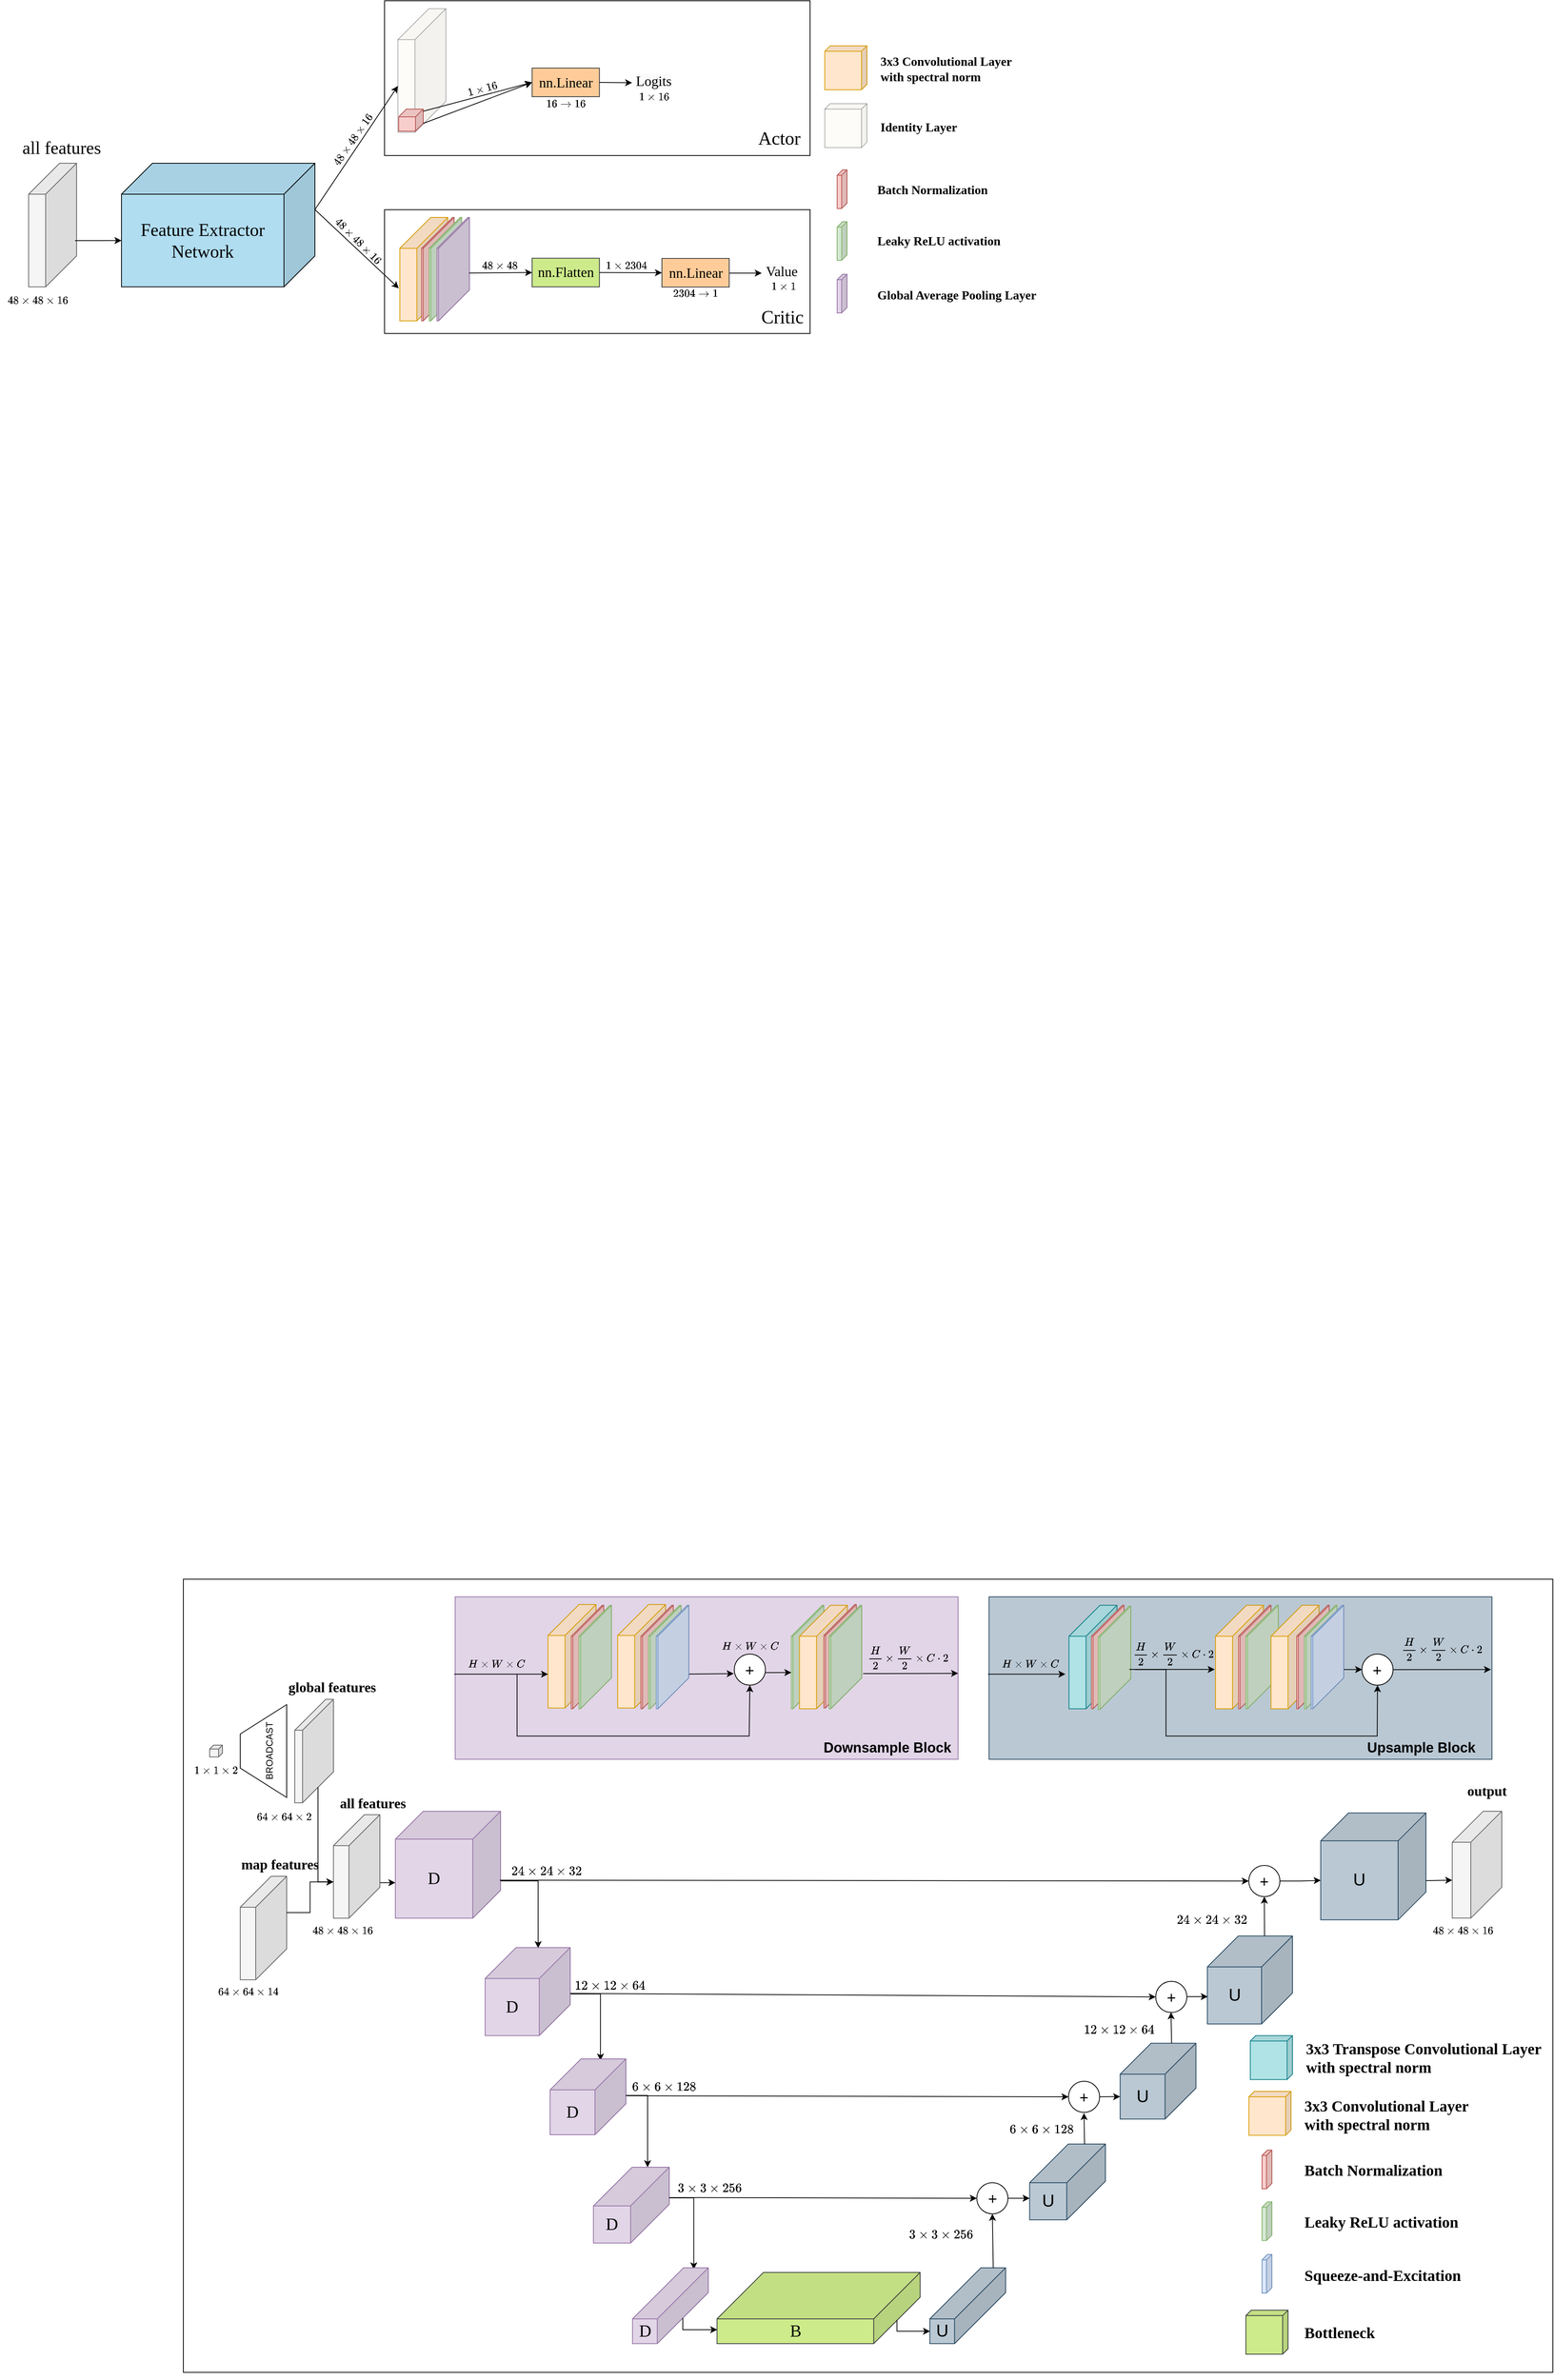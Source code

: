 <mxfile version="24.3.1" type="device">
  <diagram name="Page-1" id="ELjl9gByCZCh_97ISyAW">
    <mxGraphModel dx="2924" dy="4398" grid="1" gridSize="10" guides="1" tooltips="1" connect="1" arrows="1" fold="1" page="1" pageScale="1" pageWidth="850" pageHeight="1100" math="1" shadow="0">
      <root>
        <mxCell id="0" />
        <mxCell id="1" parent="0" />
        <mxCell id="jB6_mRZn_5eLLBD233gM-273" value="" style="rounded=0;whiteSpace=wrap;html=1;movable=1;resizable=1;rotatable=1;deletable=1;editable=1;locked=0;connectable=1;" vertex="1" parent="1">
          <mxGeometry x="-160" y="-2410" width="550" height="200" as="geometry" />
        </mxCell>
        <mxCell id="jB6_mRZn_5eLLBD233gM-274" value="" style="shape=cube;whiteSpace=wrap;html=1;boundedLbl=1;backgroundOutline=1;darkOpacity=0.05;darkOpacity2=0.1;size=40;direction=east;flipH=1;fillColor=#f9f7ed;strokeColor=#36393d;opacity=40;" vertex="1" parent="1">
          <mxGeometry x="-142.7" y="-2399.75" width="62" height="159.75" as="geometry" />
        </mxCell>
        <mxCell id="jB6_mRZn_5eLLBD233gM-275" value="" style="rounded=0;whiteSpace=wrap;html=1;movable=1;resizable=1;rotatable=1;deletable=1;editable=1;locked=0;connectable=1;" vertex="1" parent="1">
          <mxGeometry x="-160" y="-2140" width="550" height="160" as="geometry" />
        </mxCell>
        <mxCell id="jB6_mRZn_5eLLBD233gM-276" style="edgeStyle=orthogonalEdgeStyle;rounded=0;orthogonalLoop=1;jettySize=auto;html=1;exitX=0.5;exitY=1;exitDx=0;exitDy=0;fontFamily=Helvetica;fontSize=12;fontColor=default;resizable=1;" edge="1" parent="1" source="jB6_mRZn_5eLLBD233gM-275" target="jB6_mRZn_5eLLBD233gM-275">
          <mxGeometry relative="1" as="geometry" />
        </mxCell>
        <mxCell id="jB6_mRZn_5eLLBD233gM-277" value="&lt;font style=&quot;font-size: 23px;&quot; face=&quot;Times New Roman&quot;&gt;Feature Extractor Network&lt;/font&gt;" style="shape=cube;whiteSpace=wrap;html=1;boundedLbl=1;backgroundOutline=1;darkOpacity=0.05;darkOpacity2=0.1;size=40;direction=east;flipH=1;fillColor=#b1ddf0;strokeColor=#000000;" vertex="1" parent="1">
          <mxGeometry x="-500" y="-2200" width="250" height="159.75" as="geometry" />
        </mxCell>
        <mxCell id="jB6_mRZn_5eLLBD233gM-278" value="" style="shape=cube;whiteSpace=wrap;html=1;boundedLbl=1;backgroundOutline=1;darkOpacity=0.05;darkOpacity2=0.1;size=40;direction=east;flipH=1;fillColor=#f5f5f5;strokeColor=#666666;fontColor=#333333;" vertex="1" parent="1">
          <mxGeometry x="-620" y="-2200" width="62" height="159.75" as="geometry" />
        </mxCell>
        <mxCell id="jB6_mRZn_5eLLBD233gM-279" value="$$48 \times 48 \times 16$$" style="text;html=1;strokeColor=none;fillColor=none;align=center;verticalAlign=middle;whiteSpace=wrap;rounded=0;fontStyle=1" vertex="1" parent="1">
          <mxGeometry x="-657.0" y="-2030" width="99" height="14" as="geometry" />
        </mxCell>
        <mxCell id="jB6_mRZn_5eLLBD233gM-280" value="&lt;div style=&quot;text-align: center;&quot;&gt;&lt;span style=&quot;background-color: initial; font-size: 23px;&quot;&gt;&lt;font face=&quot;Times New Roman&quot;&gt;all features&lt;/font&gt;&lt;/span&gt;&lt;/div&gt;" style="text;whiteSpace=wrap;html=1;" vertex="1" parent="1">
          <mxGeometry x="-630" y="-2240" width="110" height="30" as="geometry" />
        </mxCell>
        <mxCell id="jB6_mRZn_5eLLBD233gM-281" value="" style="endArrow=classic;html=1;rounded=0;entryX=0;entryY=0;entryDx=250;entryDy=99.875;entryPerimeter=0;exitX=0.032;exitY=0.626;exitDx=0;exitDy=0;exitPerimeter=0;" edge="1" parent="1" source="jB6_mRZn_5eLLBD233gM-278" target="jB6_mRZn_5eLLBD233gM-277">
          <mxGeometry width="50" height="50" relative="1" as="geometry">
            <mxPoint x="-550" y="-2110" as="sourcePoint" />
            <mxPoint x="-480" y="-2040" as="targetPoint" />
          </mxGeometry>
        </mxCell>
        <mxCell id="jB6_mRZn_5eLLBD233gM-282" value="" style="endArrow=classic;html=1;rounded=0;entryX=0;entryY=0;entryDx=62;entryDy=99.875;entryPerimeter=0;exitX=0;exitY=0;exitDx=0;exitDy=59.875;exitPerimeter=0;" edge="1" parent="1" source="jB6_mRZn_5eLLBD233gM-277" target="jB6_mRZn_5eLLBD233gM-274">
          <mxGeometry width="50" height="50" relative="1" as="geometry">
            <mxPoint x="-550" y="-2090" as="sourcePoint" />
            <mxPoint x="-490" y="-2090" as="targetPoint" />
            <Array as="points" />
          </mxGeometry>
        </mxCell>
        <mxCell id="jB6_mRZn_5eLLBD233gM-283" value="" style="shape=cube;whiteSpace=wrap;html=1;boundedLbl=1;backgroundOutline=1;darkOpacity=0.05;darkOpacity2=0.1;size=10;rotation=0;flipV=0;flipH=1;fillColor=#f8cecc;strokeColor=#b85450;" vertex="1" parent="1">
          <mxGeometry x="-141.75" y="-2270" width="31.75" height="28.5" as="geometry" />
        </mxCell>
        <mxCell id="jB6_mRZn_5eLLBD233gM-284" value="&lt;font style=&quot;font-size: 18px;&quot; face=&quot;Times New Roman&quot;&gt;nn.Linear&lt;/font&gt;" style="rounded=0;whiteSpace=wrap;html=1;fillColor=#ffcc99;strokeColor=#36393d;" vertex="1" parent="1">
          <mxGeometry x="30.75" y="-2323" width="87" height="37" as="geometry" />
        </mxCell>
        <mxCell id="jB6_mRZn_5eLLBD233gM-285" value="" style="endArrow=classic;html=1;rounded=0;exitX=0;exitY=0;exitDx=0;exitDy=18.5;exitPerimeter=0;entryX=0;entryY=0.5;entryDx=0;entryDy=0;" edge="1" parent="1" source="jB6_mRZn_5eLLBD233gM-283" target="jB6_mRZn_5eLLBD233gM-284">
          <mxGeometry width="50" height="50" relative="1" as="geometry">
            <mxPoint x="-100" y="-2220" as="sourcePoint" />
            <mxPoint x="-50" y="-2270" as="targetPoint" />
          </mxGeometry>
        </mxCell>
        <mxCell id="jB6_mRZn_5eLLBD233gM-286" value="" style="endArrow=classic;html=1;rounded=0;exitX=-0.001;exitY=0.096;exitDx=0;exitDy=0;exitPerimeter=0;entryX=0;entryY=0.5;entryDx=0;entryDy=0;" edge="1" parent="1" source="jB6_mRZn_5eLLBD233gM-283" target="jB6_mRZn_5eLLBD233gM-284">
          <mxGeometry width="50" height="50" relative="1" as="geometry">
            <mxPoint x="-100" y="-2241" as="sourcePoint" />
            <mxPoint x="10" y="-2288" as="targetPoint" />
          </mxGeometry>
        </mxCell>
        <mxCell id="jB6_mRZn_5eLLBD233gM-287" value="$$48 \times 48 \times 16$$" style="text;html=1;strokeColor=none;fillColor=none;align=center;verticalAlign=middle;whiteSpace=wrap;rounded=0;fontStyle=1;rotation=-55;" vertex="1" parent="1">
          <mxGeometry x="-250.0" y="-2238" width="99" height="14" as="geometry" />
        </mxCell>
        <mxCell id="jB6_mRZn_5eLLBD233gM-288" value="$$1 \times 16$$" style="text;html=1;strokeColor=none;fillColor=none;align=center;verticalAlign=middle;whiteSpace=wrap;rounded=0;fontStyle=1;rotation=-15;" vertex="1" parent="1">
          <mxGeometry x="-83.5" y="-2303.5" width="99" height="14" as="geometry" />
        </mxCell>
        <mxCell id="jB6_mRZn_5eLLBD233gM-289" value="" style="endArrow=classic;html=1;rounded=0;exitX=1;exitY=0.5;exitDx=0;exitDy=0;" edge="1" parent="1" source="jB6_mRZn_5eLLBD233gM-284">
          <mxGeometry width="50" height="50" relative="1" as="geometry">
            <mxPoint x="121" y="-2303.5" as="sourcePoint" />
            <mxPoint x="160" y="-2304" as="targetPoint" />
          </mxGeometry>
        </mxCell>
        <mxCell id="jB6_mRZn_5eLLBD233gM-290" value="&lt;span style=&quot;color: rgb(0, 0, 0); font-family: &amp;quot;Times New Roman&amp;quot;; font-size: 18px; font-style: normal; font-variant-ligatures: normal; font-variant-caps: normal; font-weight: 400; letter-spacing: normal; orphans: 2; text-align: center; text-indent: 0px; text-transform: none; widows: 2; word-spacing: 0px; -webkit-text-stroke-width: 0px; white-space: normal; background-color: rgb(251, 251, 251); text-decoration-thickness: initial; text-decoration-style: initial; text-decoration-color: initial; display: inline !important; float: none;&quot;&gt;Logits&lt;/span&gt;" style="text;whiteSpace=wrap;html=1;" vertex="1" parent="1">
          <mxGeometry x="163" y="-2323" width="50" height="30" as="geometry" />
        </mxCell>
        <mxCell id="jB6_mRZn_5eLLBD233gM-291" value="" style="endArrow=classic;html=1;rounded=0;exitX=0;exitY=0;exitDx=0;exitDy=59.875;exitPerimeter=0;entryX=1.022;entryY=0.685;entryDx=0;entryDy=0;entryPerimeter=0;" edge="1" parent="1" source="jB6_mRZn_5eLLBD233gM-277" target="jB6_mRZn_5eLLBD233gM-292">
          <mxGeometry width="50" height="50" relative="1" as="geometry">
            <mxPoint x="-227.25" y="-2070" as="sourcePoint" />
            <mxPoint x="-150" y="-2040" as="targetPoint" />
            <Array as="points" />
          </mxGeometry>
        </mxCell>
        <mxCell id="jB6_mRZn_5eLLBD233gM-292" value="" style="shape=cube;whiteSpace=wrap;html=1;boundedLbl=1;backgroundOutline=1;darkOpacity=0.05;darkOpacity2=0.1;size=40;direction=east;flipH=1;fillColor=#ffe6cc;strokeColor=#d79b00;" vertex="1" parent="1">
          <mxGeometry x="-140.25" y="-2130" width="62" height="133.75" as="geometry" />
        </mxCell>
        <mxCell id="jB6_mRZn_5eLLBD233gM-293" value="" style="shape=cube;whiteSpace=wrap;html=1;boundedLbl=1;backgroundOutline=1;darkOpacity=0.05;darkOpacity2=0.1;size=40;direction=east;flipH=1;fillColor=#f8cecc;strokeColor=#b85450;" vertex="1" parent="1">
          <mxGeometry x="-112.08" y="-2130" width="42" height="133.75" as="geometry" />
        </mxCell>
        <mxCell id="jB6_mRZn_5eLLBD233gM-294" value="" style="shape=cube;whiteSpace=wrap;html=1;boundedLbl=1;backgroundOutline=1;darkOpacity=0.05;darkOpacity2=0.1;size=40;direction=east;flipH=1;fillColor=#d5e8d4;strokeColor=#82b366;" vertex="1" parent="1">
          <mxGeometry x="-102.25" y="-2130" width="42" height="133.75" as="geometry" />
        </mxCell>
        <mxCell id="jB6_mRZn_5eLLBD233gM-295" value="" style="shape=cube;whiteSpace=wrap;html=1;boundedLbl=1;backgroundOutline=1;darkOpacity=0.05;darkOpacity2=0.1;size=40;direction=east;flipH=1;fillColor=#e1d5e7;strokeColor=#9673a6;" vertex="1" parent="1">
          <mxGeometry x="-92.25" y="-2130" width="42" height="133.75" as="geometry" />
        </mxCell>
        <mxCell id="jB6_mRZn_5eLLBD233gM-296" value="&lt;font style=&quot;font-size: 18px;&quot; face=&quot;Times New Roman&quot;&gt;nn.Flatten&lt;/font&gt;" style="rounded=0;whiteSpace=wrap;html=1;fillColor=#cdeb8b;strokeColor=#36393d;" vertex="1" parent="1">
          <mxGeometry x="30.75" y="-2077.25" width="87" height="37" as="geometry" />
        </mxCell>
        <mxCell id="jB6_mRZn_5eLLBD233gM-297" value="&lt;font style=&quot;font-size: 18px;&quot; face=&quot;Times New Roman&quot;&gt;nn.Linear&lt;/font&gt;" style="rounded=0;whiteSpace=wrap;html=1;fillColor=#ffcc99;strokeColor=#36393d;" vertex="1" parent="1">
          <mxGeometry x="198.5" y="-2077" width="87" height="37" as="geometry" />
        </mxCell>
        <mxCell id="jB6_mRZn_5eLLBD233gM-298" value="" style="endArrow=classic;html=1;rounded=0;entryX=0;entryY=0.5;entryDx=0;entryDy=0;exitX=0.013;exitY=0.537;exitDx=0;exitDy=0;exitPerimeter=0;" edge="1" parent="1" source="jB6_mRZn_5eLLBD233gM-295" target="jB6_mRZn_5eLLBD233gM-296">
          <mxGeometry width="50" height="50" relative="1" as="geometry">
            <mxPoint x="-50" y="-2060" as="sourcePoint" />
            <mxPoint y="-2044" as="targetPoint" />
            <Array as="points" />
          </mxGeometry>
        </mxCell>
        <mxCell id="jB6_mRZn_5eLLBD233gM-299" value="$$48 \times 48 \times 16$$" style="text;html=1;strokeColor=none;fillColor=none;align=center;verticalAlign=middle;whiteSpace=wrap;rounded=0;fontStyle=1;rotation=45;" vertex="1" parent="1">
          <mxGeometry x="-242.75" y="-2106" width="99" height="14" as="geometry" />
        </mxCell>
        <mxCell id="jB6_mRZn_5eLLBD233gM-300" value="$$48 \times 48$$" style="text;html=1;strokeColor=none;fillColor=none;align=center;verticalAlign=middle;whiteSpace=wrap;rounded=0;fontStyle=1;rotation=0;" vertex="1" parent="1">
          <mxGeometry x="-60.25" y="-2075.25" width="99" height="14" as="geometry" />
        </mxCell>
        <mxCell id="jB6_mRZn_5eLLBD233gM-301" value="" style="endArrow=classic;html=1;rounded=0;entryX=0;entryY=0.5;entryDx=0;entryDy=0;exitX=1;exitY=0.5;exitDx=0;exitDy=0;" edge="1" parent="1" source="jB6_mRZn_5eLLBD233gM-296" target="jB6_mRZn_5eLLBD233gM-297">
          <mxGeometry width="50" height="50" relative="1" as="geometry">
            <mxPoint x="30" y="-2100" as="sourcePoint" />
            <mxPoint x="80" y="-2150" as="targetPoint" />
          </mxGeometry>
        </mxCell>
        <mxCell id="jB6_mRZn_5eLLBD233gM-302" value="$$1 \times 2304$$" style="text;html=1;strokeColor=none;fillColor=none;align=center;verticalAlign=middle;whiteSpace=wrap;rounded=0;fontStyle=1;rotation=0;" vertex="1" parent="1">
          <mxGeometry x="102.5" y="-2075.25" width="99" height="14" as="geometry" />
        </mxCell>
        <mxCell id="jB6_mRZn_5eLLBD233gM-303" value="" style="endArrow=classic;html=1;rounded=0;exitX=1;exitY=0.5;exitDx=0;exitDy=0;" edge="1" parent="1">
          <mxGeometry width="50" height="50" relative="1" as="geometry">
            <mxPoint x="285.5" y="-2058" as="sourcePoint" />
            <mxPoint x="327.5" y="-2058" as="targetPoint" />
          </mxGeometry>
        </mxCell>
        <mxCell id="jB6_mRZn_5eLLBD233gM-304" value="&lt;span style=&quot;color: rgb(0, 0, 0); font-family: &amp;quot;Times New Roman&amp;quot;; font-size: 18px; font-style: normal; font-variant-ligatures: normal; font-variant-caps: normal; font-weight: 400; letter-spacing: normal; orphans: 2; text-align: center; text-indent: 0px; text-transform: none; widows: 2; word-spacing: 0px; -webkit-text-stroke-width: 0px; white-space: normal; background-color: rgb(251, 251, 251); text-decoration-thickness: initial; text-decoration-style: initial; text-decoration-color: initial; display: inline !important; float: none;&quot;&gt;Value&lt;/span&gt;" style="text;whiteSpace=wrap;html=1;" vertex="1" parent="1">
          <mxGeometry x="330.5" y="-2077" width="50" height="30" as="geometry" />
        </mxCell>
        <mxCell id="jB6_mRZn_5eLLBD233gM-305" value="&lt;span style=&quot;color: rgb(0, 0, 0); font-family: &amp;quot;Times New Roman&amp;quot;; font-style: normal; font-variant-ligatures: normal; font-variant-caps: normal; font-weight: 400; letter-spacing: normal; orphans: 2; text-align: center; text-indent: 0px; text-transform: none; widows: 2; word-spacing: 0px; -webkit-text-stroke-width: 0px; white-space: normal; background-color: rgb(251, 251, 251); text-decoration-thickness: initial; text-decoration-style: initial; text-decoration-color: initial; float: none; display: inline !important;&quot;&gt;&lt;font style=&quot;font-size: 24px;&quot;&gt;Critic&lt;/font&gt;&lt;/span&gt;" style="text;whiteSpace=wrap;html=1;" vertex="1" parent="1">
          <mxGeometry x="325" y="-2022" width="80" height="50" as="geometry" />
        </mxCell>
        <mxCell id="jB6_mRZn_5eLLBD233gM-306" value="&lt;span style=&quot;color: rgb(0, 0, 0); font-family: &amp;quot;Times New Roman&amp;quot;; font-style: normal; font-variant-ligatures: normal; font-variant-caps: normal; font-weight: 400; letter-spacing: normal; orphans: 2; text-align: center; text-indent: 0px; text-transform: none; widows: 2; word-spacing: 0px; -webkit-text-stroke-width: 0px; white-space: normal; background-color: rgb(251, 251, 251); text-decoration-thickness: initial; text-decoration-style: initial; text-decoration-color: initial; float: none; display: inline !important;&quot;&gt;&lt;font style=&quot;font-size: 24px;&quot;&gt;Actor&lt;/font&gt;&lt;/span&gt;" style="text;whiteSpace=wrap;html=1;" vertex="1" parent="1">
          <mxGeometry x="320.5" y="-2253" width="80" height="50" as="geometry" />
        </mxCell>
        <mxCell id="jB6_mRZn_5eLLBD233gM-307" value="$$1 \times 16$$" style="text;html=1;strokeColor=none;fillColor=none;align=center;verticalAlign=middle;whiteSpace=wrap;rounded=0;fontStyle=1;rotation=0;" vertex="1" parent="1">
          <mxGeometry x="138.5" y="-2293" width="99" height="14" as="geometry" />
        </mxCell>
        <mxCell id="jB6_mRZn_5eLLBD233gM-308" value="$$1 \times 1$$" style="text;html=1;strokeColor=none;fillColor=none;align=center;verticalAlign=middle;whiteSpace=wrap;rounded=0;fontStyle=1;rotation=0;" vertex="1" parent="1">
          <mxGeometry x="306.0" y="-2048" width="99" height="14" as="geometry" />
        </mxCell>
        <mxCell id="jB6_mRZn_5eLLBD233gM-309" value="" style="shape=cube;whiteSpace=wrap;html=1;boundedLbl=1;backgroundOutline=1;darkOpacity=0.05;darkOpacity2=0.1;size=7;direction=east;flipH=1;fillColor=#ffe6cc;strokeColor=#d79b00;" vertex="1" parent="1">
          <mxGeometry x="409" y="-2351.81" width="54.5" height="56.81" as="geometry" />
        </mxCell>
        <mxCell id="jB6_mRZn_5eLLBD233gM-310" value="" style="shape=cube;whiteSpace=wrap;html=1;boundedLbl=1;backgroundOutline=1;darkOpacity=0.05;darkOpacity2=0.1;size=7;direction=east;flipH=1;fillColor=#f8cecc;strokeColor=#b85450;" vertex="1" parent="1">
          <mxGeometry x="425.0" y="-2191.47" width="12.75" height="50" as="geometry" />
        </mxCell>
        <mxCell id="jB6_mRZn_5eLLBD233gM-311" value="&lt;font style=&quot;font-size: 16px;&quot; face=&quot;Times New Roman&quot;&gt;3x3 Convolutional Layer&lt;br&gt;&lt;/font&gt;&lt;div style=&quot;font-size: 16px;&quot;&gt;&lt;span style=&quot;background-color: initial;&quot;&gt;&lt;font style=&quot;font-size: 16px;&quot; face=&quot;Ne84J0Gd9cENzF5O0XFA&quot;&gt;with spectral norm&lt;/font&gt;&lt;/span&gt;&lt;/div&gt;" style="text;html=1;strokeColor=none;fillColor=none;align=left;verticalAlign=middle;whiteSpace=wrap;rounded=0;fontStyle=1" vertex="1" parent="1">
          <mxGeometry x="479.0" y="-2333.76" width="231" height="23.88" as="geometry" />
        </mxCell>
        <mxCell id="jB6_mRZn_5eLLBD233gM-312" value="&lt;font face=&quot;Times New Roman&quot; style=&quot;font-size: 16px;&quot;&gt;Batch Normalization&lt;/font&gt;" style="text;html=1;strokeColor=none;fillColor=none;align=left;verticalAlign=middle;whiteSpace=wrap;rounded=0;fontStyle=1" vertex="1" parent="1">
          <mxGeometry x="475.0" y="-2178.41" width="181" height="23.88" as="geometry" />
        </mxCell>
        <mxCell id="jB6_mRZn_5eLLBD233gM-313" value="&lt;font style=&quot;font-size: 16px;&quot; face=&quot;Times New Roman&quot;&gt;Leaky ReLU activation&lt;/font&gt;" style="text;html=1;strokeColor=none;fillColor=none;align=left;verticalAlign=middle;whiteSpace=wrap;rounded=0;fontStyle=1" vertex="1" parent="1">
          <mxGeometry x="475.0" y="-2111.47" width="201" height="23.88" as="geometry" />
        </mxCell>
        <mxCell id="jB6_mRZn_5eLLBD233gM-314" value="&lt;font style=&quot;font-size: 16px;&quot; face=&quot;Times New Roman&quot;&gt;Global Average Pooling Layer&lt;/font&gt;" style="text;html=1;strokeColor=none;fillColor=none;align=left;verticalAlign=middle;whiteSpace=wrap;rounded=0;fontStyle=1" vertex="1" parent="1">
          <mxGeometry x="475.0" y="-2042.41" width="231" height="23.88" as="geometry" />
        </mxCell>
        <mxCell id="jB6_mRZn_5eLLBD233gM-315" value="" style="shape=cube;whiteSpace=wrap;html=1;boundedLbl=1;backgroundOutline=1;darkOpacity=0.05;darkOpacity2=0.1;size=7;direction=east;flipH=1;fillColor=#d5e8d4;strokeColor=#82b366;" vertex="1" parent="1">
          <mxGeometry x="425.0" y="-2124.53" width="12.75" height="50" as="geometry" />
        </mxCell>
        <mxCell id="jB6_mRZn_5eLLBD233gM-316" value="" style="shape=cube;whiteSpace=wrap;html=1;boundedLbl=1;backgroundOutline=1;darkOpacity=0.05;darkOpacity2=0.1;size=7;direction=east;flipH=1;fillColor=#e1d5e7;strokeColor=#9673a6;" vertex="1" parent="1">
          <mxGeometry x="425.0" y="-2056.53" width="12.75" height="50" as="geometry" />
        </mxCell>
        <mxCell id="jB6_mRZn_5eLLBD233gM-317" value="" style="shape=cube;whiteSpace=wrap;html=1;boundedLbl=1;backgroundOutline=1;darkOpacity=0.05;darkOpacity2=0.1;size=7;direction=east;flipH=1;fillColor=#f9f7ed;strokeColor=#36393d;opacity=40;" vertex="1" parent="1">
          <mxGeometry x="409" y="-2277.0" width="54.5" height="56.81" as="geometry" />
        </mxCell>
        <mxCell id="jB6_mRZn_5eLLBD233gM-318" value="&lt;font face=&quot;Times New Roman&quot;&gt;&lt;span style=&quot;font-size: 16px;&quot;&gt;Identity Layer&lt;/span&gt;&lt;/font&gt;" style="text;html=1;strokeColor=none;fillColor=none;align=left;verticalAlign=middle;whiteSpace=wrap;rounded=0;fontStyle=1" vertex="1" parent="1">
          <mxGeometry x="479.0" y="-2258.95" width="231" height="23.88" as="geometry" />
        </mxCell>
        <mxCell id="jB6_mRZn_5eLLBD233gM-319" value="$$16 \rightarrow 16$$" style="text;html=1;strokeColor=none;fillColor=none;align=center;verticalAlign=middle;whiteSpace=wrap;rounded=0;fontStyle=1;rotation=0;" vertex="1" parent="1">
          <mxGeometry x="24.75" y="-2284" width="99" height="14" as="geometry" />
        </mxCell>
        <mxCell id="jB6_mRZn_5eLLBD233gM-320" value="$$2304 \rightarrow 1$$" style="text;html=1;strokeColor=none;fillColor=none;align=center;verticalAlign=middle;whiteSpace=wrap;rounded=0;fontStyle=1;rotation=0;" vertex="1" parent="1">
          <mxGeometry x="192.5" y="-2038.53" width="99" height="14" as="geometry" />
        </mxCell>
        <mxCell id="jB6_mRZn_5eLLBD233gM-321" value="" style="rounded=0;whiteSpace=wrap;html=1;fillColor=#bac8d3;movable=1;resizable=1;rotatable=1;deletable=1;editable=1;locked=0;connectable=1;strokeColor=#23445d;" vertex="1" parent="1">
          <mxGeometry x="621.3" y="-347.24" width="650" height="210" as="geometry" />
        </mxCell>
        <mxCell id="jB6_mRZn_5eLLBD233gM-322" value="" style="rounded=0;whiteSpace=wrap;html=1;fillColor=#e1d5e7;movable=1;resizable=1;rotatable=1;deletable=1;editable=1;locked=0;connectable=1;strokeColor=#9673a6;" vertex="1" parent="1">
          <mxGeometry x="-68.7" y="-347.24" width="650" height="210" as="geometry" />
        </mxCell>
        <mxCell id="jB6_mRZn_5eLLBD233gM-323" value="" style="rounded=0;whiteSpace=wrap;html=1;fillColor=none;movable=0;resizable=0;rotatable=0;deletable=0;editable=0;locked=1;connectable=0;" vertex="1" parent="1">
          <mxGeometry x="-420" y="-370" width="1770" height="1025.13" as="geometry" />
        </mxCell>
        <mxCell id="jB6_mRZn_5eLLBD233gM-324" value="&lt;font style=&quot;font-size: 22px;&quot; face=&quot;Times New Roman&quot;&gt;D&lt;/font&gt;" style="shape=cube;whiteSpace=wrap;html=1;boundedLbl=1;backgroundOutline=1;darkOpacity=0.05;darkOpacity2=0.1;size=36;direction=east;flipH=1;fillColor=#e1d5e7;strokeColor=#9673a6;" vertex="1" parent="1">
          <mxGeometry x="-146" y="-70" width="136" height="138.12" as="geometry" />
        </mxCell>
        <mxCell id="jB6_mRZn_5eLLBD233gM-325" value="" style="shape=cube;whiteSpace=wrap;html=1;boundedLbl=1;backgroundOutline=1;darkOpacity=0.05;darkOpacity2=0.1;size=7;direction=east;flipH=1;fillColor=#ffe6cc;strokeColor=#d79b00;" vertex="1" parent="1">
          <mxGeometry x="957.12" y="292" width="54.5" height="56.81" as="geometry" />
        </mxCell>
        <mxCell id="jB6_mRZn_5eLLBD233gM-326" value="" style="shape=cube;whiteSpace=wrap;html=1;boundedLbl=1;backgroundOutline=1;darkOpacity=0.05;darkOpacity2=0.1;size=7;direction=east;flipH=1;fillColor=#f8cecc;strokeColor=#b85450;" vertex="1" parent="1">
          <mxGeometry x="974.12" y="367.87" width="12.75" height="50" as="geometry" />
        </mxCell>
        <mxCell id="jB6_mRZn_5eLLBD233gM-327" value="&lt;font style=&quot;font-size: 20px;&quot; face=&quot;Times New Roman&quot;&gt;3x3 Convolutional Layer&lt;br&gt;&lt;/font&gt;&lt;div style=&quot;font-size: 20px;&quot;&gt;&lt;span style=&quot;background-color: initial;&quot;&gt;&lt;font style=&quot;font-size: 20px;&quot; face=&quot;Ne84J0Gd9cENzF5O0XFA&quot;&gt;with spectral norm&lt;/font&gt;&lt;/span&gt;&lt;/div&gt;" style="text;html=1;strokeColor=none;fillColor=none;align=left;verticalAlign=middle;whiteSpace=wrap;rounded=0;fontStyle=1" vertex="1" parent="1">
          <mxGeometry x="1027.12" y="310.05" width="231" height="23.88" as="geometry" />
        </mxCell>
        <mxCell id="jB6_mRZn_5eLLBD233gM-328" value="&lt;font face=&quot;Times New Roman&quot; style=&quot;font-size: 20px;&quot;&gt;Batch Normalization&lt;/font&gt;" style="text;html=1;strokeColor=none;fillColor=none;align=left;verticalAlign=middle;whiteSpace=wrap;rounded=0;fontStyle=1" vertex="1" parent="1">
          <mxGeometry x="1027.12" y="380.93" width="181" height="23.88" as="geometry" />
        </mxCell>
        <mxCell id="jB6_mRZn_5eLLBD233gM-329" value="&lt;font style=&quot;font-size: 20px;&quot; face=&quot;Times New Roman&quot;&gt;Leaky ReLU activation&lt;/font&gt;" style="text;html=1;strokeColor=none;fillColor=none;align=left;verticalAlign=middle;whiteSpace=wrap;rounded=0;fontStyle=1" vertex="1" parent="1">
          <mxGeometry x="1027.12" y="447.87" width="201" height="23.88" as="geometry" />
        </mxCell>
        <mxCell id="jB6_mRZn_5eLLBD233gM-330" value="" style="shape=cube;whiteSpace=wrap;html=1;boundedLbl=1;backgroundOutline=1;darkOpacity=0.05;darkOpacity2=0.1;size=40;direction=east;flipH=1;fillColor=#f5f5f5;strokeColor=#666666;fontColor=#333333;" vertex="1" parent="1">
          <mxGeometry x="-276" y="-214.75" width="50" height="133.75" as="geometry" />
        </mxCell>
        <mxCell id="jB6_mRZn_5eLLBD233gM-331" value="" style="shape=cube;whiteSpace=wrap;html=1;boundedLbl=1;backgroundOutline=1;darkOpacity=0.05;darkOpacity2=0.1;size=40;direction=east;flipH=1;fillColor=#f5f5f5;strokeColor=#666666;fontColor=#333333;" vertex="1" parent="1">
          <mxGeometry x="-346.5" y="14" width="60" height="133.75" as="geometry" />
        </mxCell>
        <mxCell id="jB6_mRZn_5eLLBD233gM-332" value="$$48 \times 48 \times 16$$" style="text;html=1;strokeColor=none;fillColor=none;align=center;verticalAlign=middle;whiteSpace=wrap;rounded=0;fontStyle=1" vertex="1" parent="1">
          <mxGeometry x="-263.5" y="77.13" width="99" height="14" as="geometry" />
        </mxCell>
        <mxCell id="jB6_mRZn_5eLLBD233gM-333" value="$$64 \times 64 \times 2$$" style="text;html=1;strokeColor=none;fillColor=none;align=center;verticalAlign=middle;whiteSpace=wrap;rounded=0;fontStyle=1" vertex="1" parent="1">
          <mxGeometry x="-339.5" y="-70" width="99" height="14" as="geometry" />
        </mxCell>
        <mxCell id="jB6_mRZn_5eLLBD233gM-334" value="$$64 \times 64 \times 14$$" style="text;html=1;strokeColor=none;fillColor=none;align=center;verticalAlign=middle;whiteSpace=wrap;rounded=0;fontStyle=1" vertex="1" parent="1">
          <mxGeometry x="-385.5" y="156" width="99" height="14" as="geometry" />
        </mxCell>
        <mxCell id="jB6_mRZn_5eLLBD233gM-335" value="" style="shape=cube;whiteSpace=wrap;html=1;boundedLbl=1;backgroundOutline=1;darkOpacity=0.05;darkOpacity2=0.1;size=40;direction=east;flipH=1;fillColor=#f5f5f5;strokeColor=#666666;fontColor=#333333;" vertex="1" parent="1">
          <mxGeometry x="-226" y="-65.63" width="60" height="133.75" as="geometry" />
        </mxCell>
        <mxCell id="jB6_mRZn_5eLLBD233gM-336" style="edgeStyle=orthogonalEdgeStyle;rounded=0;orthogonalLoop=1;jettySize=auto;html=1;exitX=0;exitY=0;exitDx=0;exitDy=46.875;exitPerimeter=0;entryX=0;entryY=0;entryDx=60;entryDy=86.875;entryPerimeter=0;" edge="1" parent="1" source="jB6_mRZn_5eLLBD233gM-331" target="jB6_mRZn_5eLLBD233gM-335">
          <mxGeometry relative="1" as="geometry" />
        </mxCell>
        <mxCell id="jB6_mRZn_5eLLBD233gM-337" value="&lt;b&gt;&lt;font face=&quot;Times New Roman&quot; style=&quot;font-size: 18px;&quot;&gt;global features&lt;/font&gt;&lt;/b&gt;" style="text;html=1;strokeColor=none;fillColor=none;align=center;verticalAlign=middle;whiteSpace=wrap;rounded=0;" vertex="1" parent="1">
          <mxGeometry x="-286.5" y="-244.75" width="116.5" height="30" as="geometry" />
        </mxCell>
        <mxCell id="jB6_mRZn_5eLLBD233gM-338" value="&lt;b&gt;&lt;font style=&quot;font-size: 18px;&quot; face=&quot;Times New Roman&quot;&gt;map features&lt;/font&gt;&lt;/b&gt;" style="text;html=1;strokeColor=none;fillColor=none;align=center;verticalAlign=middle;whiteSpace=wrap;rounded=0;" vertex="1" parent="1">
          <mxGeometry x="-350.5" y="-16.0" width="110" height="30" as="geometry" />
        </mxCell>
        <mxCell id="jB6_mRZn_5eLLBD233gM-339" value="&lt;b&gt;&lt;font style=&quot;font-size: 18px;&quot; face=&quot;Times New Roman&quot;&gt;all features&lt;/font&gt;&lt;/b&gt;" style="text;html=1;strokeColor=none;fillColor=none;align=center;verticalAlign=middle;whiteSpace=wrap;rounded=0;" vertex="1" parent="1">
          <mxGeometry x="-230" y="-94.62" width="110" height="30" as="geometry" />
        </mxCell>
        <mxCell id="jB6_mRZn_5eLLBD233gM-340" value="&lt;font style=&quot;font-size: 14px;&quot;&gt;$$24 \times 24 \times 32$$&lt;/font&gt;" style="text;html=1;strokeColor=none;fillColor=none;align=center;verticalAlign=middle;whiteSpace=wrap;rounded=0;fontStyle=1" vertex="1" parent="1">
          <mxGeometry width="99" height="14" as="geometry" />
        </mxCell>
        <mxCell id="jB6_mRZn_5eLLBD233gM-341" value="" style="shape=cube;whiteSpace=wrap;html=1;boundedLbl=1;backgroundOutline=1;darkOpacity=0.05;darkOpacity2=0.1;size=40;direction=east;flipH=1;fillColor=#ffe6cc;strokeColor=#d79b00;" vertex="1" parent="1">
          <mxGeometry x="51.3" y="-337.24" width="62" height="133.75" as="geometry" />
        </mxCell>
        <mxCell id="jB6_mRZn_5eLLBD233gM-342" value="$$H \times W \times C$$" style="text;html=1;strokeColor=none;fillColor=none;align=center;verticalAlign=middle;whiteSpace=wrap;rounded=0;fontStyle=1" vertex="1" parent="1">
          <mxGeometry x="-64.7" y="-267.24" width="99" height="14" as="geometry" />
        </mxCell>
        <mxCell id="jB6_mRZn_5eLLBD233gM-343" value="" style="shape=cube;whiteSpace=wrap;html=1;boundedLbl=1;backgroundOutline=1;darkOpacity=0.05;darkOpacity2=0.1;size=40;direction=east;flipH=1;fillColor=#f8cecc;strokeColor=#b85450;" vertex="1" parent="1">
          <mxGeometry x="81.3" y="-336.23" width="42" height="133.75" as="geometry" />
        </mxCell>
        <mxCell id="jB6_mRZn_5eLLBD233gM-344" value="&lt;font style=&quot;font-size: 20px;&quot; face=&quot;Times New Roman&quot;&gt;Squeeze-and-Excitation&lt;/font&gt;" style="text;html=1;strokeColor=none;fillColor=none;align=left;verticalAlign=middle;whiteSpace=wrap;rounded=0;fontStyle=1" vertex="1" parent="1">
          <mxGeometry x="1027.12" y="516.93" width="231" height="23.88" as="geometry" />
        </mxCell>
        <mxCell id="jB6_mRZn_5eLLBD233gM-345" value="" style="edgeStyle=orthogonalEdgeStyle;rounded=0;orthogonalLoop=1;jettySize=auto;html=1;fontFamily=Helvetica;fontSize=12;fontColor=default;resizable=1;" edge="1" parent="1" source="jB6_mRZn_5eLLBD233gM-346" target="jB6_mRZn_5eLLBD233gM-388">
          <mxGeometry relative="1" as="geometry">
            <Array as="points">
              <mxPoint x="670" y="430" />
              <mxPoint x="670" y="430" />
            </Array>
          </mxGeometry>
        </mxCell>
        <mxCell id="jB6_mRZn_5eLLBD233gM-346" value="&lt;font style=&quot;font-size: 20px;&quot;&gt;+&lt;/font&gt;" style="ellipse;whiteSpace=wrap;html=1;aspect=fixed;" vertex="1" parent="1">
          <mxGeometry x="605.5" y="410" width="40.25" height="40.25" as="geometry" />
        </mxCell>
        <mxCell id="jB6_mRZn_5eLLBD233gM-347" value="" style="edgeStyle=orthogonalEdgeStyle;rounded=0;orthogonalLoop=1;jettySize=auto;html=1;fontFamily=Helvetica;fontSize=12;fontColor=default;resizable=1;entryX=0;entryY=0;entryDx=136;entryDy=87.06;entryPerimeter=0;exitX=1;exitY=0.5;exitDx=0;exitDy=0;" edge="1" parent="1" source="jB6_mRZn_5eLLBD233gM-348" target="jB6_mRZn_5eLLBD233gM-407">
          <mxGeometry relative="1" as="geometry">
            <mxPoint x="997.25" y="20.16" as="sourcePoint" />
            <mxPoint x="1050" y="19" as="targetPoint" />
          </mxGeometry>
        </mxCell>
        <mxCell id="jB6_mRZn_5eLLBD233gM-348" value="&lt;font style=&quot;font-size: 20px;&quot;&gt;+&lt;/font&gt;" style="ellipse;whiteSpace=wrap;html=1;aspect=fixed;" vertex="1" parent="1">
          <mxGeometry x="957" width="40.25" height="40.25" as="geometry" />
        </mxCell>
        <mxCell id="jB6_mRZn_5eLLBD233gM-349" value="&lt;br&gt;&lt;div&gt;$$1 \times 1 \times&amp;nbsp;2$$&lt;/div&gt;" style="text;html=1;strokeColor=none;fillColor=none;align=center;verticalAlign=middle;whiteSpace=wrap;rounded=0;fontStyle=1" vertex="1" parent="1">
          <mxGeometry x="-457.75" y="-137.24" width="160" height="14" as="geometry" />
        </mxCell>
        <mxCell id="jB6_mRZn_5eLLBD233gM-350" value="&lt;br&gt;BROADCAST" style="shape=trapezoid;perimeter=trapezoidPerimeter;whiteSpace=wrap;html=1;fixedSize=1;rotation=-90;size=38;" vertex="1" parent="1">
          <mxGeometry x="-376.5" y="-177.87" width="120" height="60" as="geometry" />
        </mxCell>
        <mxCell id="jB6_mRZn_5eLLBD233gM-351" style="edgeStyle=orthogonalEdgeStyle;rounded=0;orthogonalLoop=1;jettySize=auto;html=1;exitX=0;exitY=0;exitDx=20;exitDy=113.75;exitPerimeter=0;entryX=0;entryY=0;entryDx=60;entryDy=86.875;entryPerimeter=0;" edge="1" parent="1" source="jB6_mRZn_5eLLBD233gM-330" target="jB6_mRZn_5eLLBD233gM-335">
          <mxGeometry relative="1" as="geometry">
            <Array as="points">
              <mxPoint x="-246" y="21" />
            </Array>
          </mxGeometry>
        </mxCell>
        <mxCell id="jB6_mRZn_5eLLBD233gM-352" value="" style="shape=cube;whiteSpace=wrap;html=1;boundedLbl=1;backgroundOutline=1;darkOpacity=0.05;darkOpacity2=0.1;size=5;direction=east;flipH=1;fillColor=#f5f5f5;fontColor=#333333;strokeColor=#666666;" vertex="1" parent="1">
          <mxGeometry x="-386" y="-155.49" width="16.5" height="15.24" as="geometry" />
        </mxCell>
        <mxCell id="jB6_mRZn_5eLLBD233gM-353" value="" style="shape=cube;whiteSpace=wrap;html=1;boundedLbl=1;backgroundOutline=1;darkOpacity=0.05;darkOpacity2=0.1;size=40;direction=east;flipH=1;fillColor=#d5e8d4;strokeColor=#82b366;" vertex="1" parent="1">
          <mxGeometry x="91.3" y="-336.23" width="42" height="133.75" as="geometry" />
        </mxCell>
        <mxCell id="jB6_mRZn_5eLLBD233gM-354" value="" style="shape=cube;whiteSpace=wrap;html=1;boundedLbl=1;backgroundOutline=1;darkOpacity=0.05;darkOpacity2=0.1;size=40;direction=east;flipH=1;fillColor=#ffe6cc;strokeColor=#d79b00;" vertex="1" parent="1">
          <mxGeometry x="141.3" y="-337.24" width="62" height="133.75" as="geometry" />
        </mxCell>
        <mxCell id="jB6_mRZn_5eLLBD233gM-355" value="" style="shape=cube;whiteSpace=wrap;html=1;boundedLbl=1;backgroundOutline=1;darkOpacity=0.05;darkOpacity2=0.1;size=40;direction=east;flipH=1;fillColor=#f8cecc;strokeColor=#b85450;" vertex="1" parent="1">
          <mxGeometry x="171.3" y="-336.23" width="42" height="133.75" as="geometry" />
        </mxCell>
        <mxCell id="jB6_mRZn_5eLLBD233gM-356" value="" style="shape=cube;whiteSpace=wrap;html=1;boundedLbl=1;backgroundOutline=1;darkOpacity=0.05;darkOpacity2=0.1;size=40;direction=east;flipH=1;fillColor=#d5e8d4;strokeColor=#82b366;" vertex="1" parent="1">
          <mxGeometry x="181.3" y="-336.23" width="42" height="133.75" as="geometry" />
        </mxCell>
        <mxCell id="jB6_mRZn_5eLLBD233gM-357" value="" style="shape=cube;whiteSpace=wrap;html=1;boundedLbl=1;backgroundOutline=1;darkOpacity=0.05;darkOpacity2=0.1;size=40;direction=east;flipH=1;fillColor=#dae8fc;strokeColor=#6c8ebf;" vertex="1" parent="1">
          <mxGeometry x="191.3" y="-336.23" width="42" height="133.75" as="geometry" />
        </mxCell>
        <mxCell id="jB6_mRZn_5eLLBD233gM-358" value="" style="endArrow=classic;html=1;rounded=0;exitX=-0.002;exitY=0.476;exitDx=0;exitDy=0;exitPerimeter=0;" edge="1" parent="1" source="jB6_mRZn_5eLLBD233gM-322">
          <mxGeometry width="50" height="50" relative="1" as="geometry">
            <mxPoint x="-8.7" y="-247.24" as="sourcePoint" />
            <mxPoint x="51.3" y="-247.24" as="targetPoint" />
          </mxGeometry>
        </mxCell>
        <mxCell id="jB6_mRZn_5eLLBD233gM-359" value="" style="shape=cube;whiteSpace=wrap;html=1;boundedLbl=1;backgroundOutline=1;darkOpacity=0.05;darkOpacity2=0.1;size=40;direction=east;flipH=1;fillColor=#d5e8d4;strokeColor=#82b366;" vertex="1" parent="1">
          <mxGeometry x="365.8" y="-336.23" width="42" height="133.75" as="geometry" />
        </mxCell>
        <mxCell id="jB6_mRZn_5eLLBD233gM-360" value="&lt;font style=&quot;font-size: 20px;&quot;&gt;+&lt;/font&gt;" style="ellipse;whiteSpace=wrap;html=1;aspect=fixed;" vertex="1" parent="1">
          <mxGeometry x="292.05" y="-273.24" width="40.25" height="40.25" as="geometry" />
        </mxCell>
        <mxCell id="jB6_mRZn_5eLLBD233gM-361" value="" style="endArrow=classic;html=1;rounded=0;exitX=-0.009;exitY=0.664;exitDx=0;exitDy=0;exitPerimeter=0;entryX=-0.019;entryY=0.628;entryDx=0;entryDy=0;entryPerimeter=0;" edge="1" parent="1" source="jB6_mRZn_5eLLBD233gM-357" target="jB6_mRZn_5eLLBD233gM-360">
          <mxGeometry width="50" height="50" relative="1" as="geometry">
            <mxPoint x="232.05" y="-253.61" as="sourcePoint" />
            <mxPoint x="271.3" y="-247.24" as="targetPoint" />
          </mxGeometry>
        </mxCell>
        <mxCell id="jB6_mRZn_5eLLBD233gM-362" value="" style="endArrow=classic;html=1;rounded=0;entryX=0.5;entryY=1;entryDx=0;entryDy=0;" edge="1" parent="1" target="jB6_mRZn_5eLLBD233gM-360">
          <mxGeometry width="50" height="50" relative="1" as="geometry">
            <mxPoint x="11.3" y="-247.24" as="sourcePoint" />
            <mxPoint x="351.3" y="-167.24" as="targetPoint" />
            <Array as="points">
              <mxPoint x="11.3" y="-167.24" />
              <mxPoint x="311.3" y="-167.24" />
            </Array>
          </mxGeometry>
        </mxCell>
        <mxCell id="jB6_mRZn_5eLLBD233gM-363" value="" style="endArrow=classic;html=1;rounded=0;exitX=1;exitY=0.596;exitDx=0;exitDy=0;exitPerimeter=0;entryX=0;entryY=0;entryDx=42;entryDy=86.875;entryPerimeter=0;" edge="1" parent="1" source="jB6_mRZn_5eLLBD233gM-360" target="jB6_mRZn_5eLLBD233gM-359">
          <mxGeometry width="50" height="50" relative="1" as="geometry">
            <mxPoint x="334.8" y="-253.61" as="sourcePoint" />
            <mxPoint x="361.3" y="-248.24" as="targetPoint" />
          </mxGeometry>
        </mxCell>
        <mxCell id="jB6_mRZn_5eLLBD233gM-364" value="&lt;b&gt;&lt;font style=&quot;font-size: 18px;&quot;&gt;Downsample Block&lt;/font&gt;&lt;/b&gt;" style="text;html=1;strokeColor=none;fillColor=none;align=center;verticalAlign=middle;whiteSpace=wrap;rounded=0;" vertex="1" parent="1">
          <mxGeometry x="399.3" y="-167.24" width="182" height="30" as="geometry" />
        </mxCell>
        <mxCell id="jB6_mRZn_5eLLBD233gM-365" style="edgeStyle=orthogonalEdgeStyle;rounded=0;orthogonalLoop=1;jettySize=auto;html=1;entryX=0.377;entryY=0.006;entryDx=0;entryDy=0;entryPerimeter=0;" edge="1" parent="1" source="jB6_mRZn_5eLLBD233gM-324" target="jB6_mRZn_5eLLBD233gM-366">
          <mxGeometry relative="1" as="geometry">
            <Array as="points">
              <mxPoint x="39" y="20" />
            </Array>
            <mxPoint x="32" y="25" as="sourcePoint" />
            <mxPoint x="40" y="110" as="targetPoint" />
          </mxGeometry>
        </mxCell>
        <mxCell id="jB6_mRZn_5eLLBD233gM-366" value="&lt;span style=&quot;font-family: &amp;quot;Times New Roman&amp;quot;;&quot;&gt;&lt;font style=&quot;font-size: 22px;&quot;&gt;D&lt;/font&gt;&lt;/span&gt;" style="shape=cube;whiteSpace=wrap;html=1;boundedLbl=1;backgroundOutline=1;darkOpacity=0.05;darkOpacity2=0.1;size=40;direction=east;flipH=1;fillColor=#e1d5e7;strokeColor=#9673a6;" vertex="1" parent="1">
          <mxGeometry x="-30" y="106.13" width="110" height="113.75" as="geometry" />
        </mxCell>
        <mxCell id="jB6_mRZn_5eLLBD233gM-367" value="" style="shape=cube;whiteSpace=wrap;html=1;boundedLbl=1;backgroundOutline=1;darkOpacity=0.05;darkOpacity2=0.1;size=40;direction=east;flipH=1;fillColor=#ffe6cc;strokeColor=#d79b00;" vertex="1" parent="1">
          <mxGeometry x="376.3" y="-336.23" width="62" height="133.75" as="geometry" />
        </mxCell>
        <mxCell id="jB6_mRZn_5eLLBD233gM-368" value="" style="shape=cube;whiteSpace=wrap;html=1;boundedLbl=1;backgroundOutline=1;darkOpacity=0.05;darkOpacity2=0.1;size=40;direction=east;flipH=1;fillColor=#f8cecc;strokeColor=#b85450;" vertex="1" parent="1">
          <mxGeometry x="407.8" y="-337.24" width="42" height="133.75" as="geometry" />
        </mxCell>
        <mxCell id="jB6_mRZn_5eLLBD233gM-369" value="" style="shape=cube;whiteSpace=wrap;html=1;boundedLbl=1;backgroundOutline=1;darkOpacity=0.05;darkOpacity2=0.1;size=40;direction=east;flipH=1;fillColor=#d5e8d4;strokeColor=#82b366;" vertex="1" parent="1">
          <mxGeometry x="414.8" y="-336.23" width="42" height="133.75" as="geometry" />
        </mxCell>
        <mxCell id="jB6_mRZn_5eLLBD233gM-370" value="" style="endArrow=classic;html=1;rounded=0;exitX=-0.04;exitY=0.66;exitDx=0;exitDy=0;exitPerimeter=0;entryX=1;entryY=0.471;entryDx=0;entryDy=0;entryPerimeter=0;" edge="1" parent="1" source="jB6_mRZn_5eLLBD233gM-369" target="jB6_mRZn_5eLLBD233gM-322">
          <mxGeometry width="50" height="50" relative="1" as="geometry">
            <mxPoint x="511.3" y="-247.24" as="sourcePoint" />
            <mxPoint x="511.3" y="-248.24" as="targetPoint" />
          </mxGeometry>
        </mxCell>
        <mxCell id="jB6_mRZn_5eLLBD233gM-371" value="$$\frac{H}{2} \times \frac{W}{2} \times C \cdot 2$$" style="text;html=1;strokeColor=none;fillColor=none;align=center;verticalAlign=middle;whiteSpace=wrap;rounded=0;fontStyle=1" vertex="1" parent="1">
          <mxGeometry x="466.8" y="-276.36" width="99" height="14" as="geometry" />
        </mxCell>
        <mxCell id="jB6_mRZn_5eLLBD233gM-372" value="$$H \times W \times C$$" style="text;html=1;strokeColor=none;fillColor=none;align=center;verticalAlign=middle;whiteSpace=wrap;rounded=0;fontStyle=1" vertex="1" parent="1">
          <mxGeometry x="262.67" y="-290.36" width="99" height="14" as="geometry" />
        </mxCell>
        <mxCell id="jB6_mRZn_5eLLBD233gM-373" style="edgeStyle=orthogonalEdgeStyle;rounded=0;orthogonalLoop=1;jettySize=auto;html=1;exitX=0.5;exitY=1;exitDx=0;exitDy=0;fontFamily=Helvetica;fontSize=12;fontColor=default;resizable=1;" edge="1" parent="1" source="jB6_mRZn_5eLLBD233gM-340" target="jB6_mRZn_5eLLBD233gM-340">
          <mxGeometry relative="1" as="geometry" />
        </mxCell>
        <mxCell id="jB6_mRZn_5eLLBD233gM-374" style="edgeStyle=orthogonalEdgeStyle;rounded=0;orthogonalLoop=1;jettySize=auto;html=1;entryX=0.336;entryY=0.022;entryDx=0;entryDy=0;entryPerimeter=0;" edge="1" parent="1" target="jB6_mRZn_5eLLBD233gM-375">
          <mxGeometry relative="1" as="geometry">
            <Array as="points">
              <mxPoint x="119" y="166" />
            </Array>
            <mxPoint x="80.49" y="166" as="sourcePoint" />
            <mxPoint x="120" y="246" as="targetPoint" />
          </mxGeometry>
        </mxCell>
        <mxCell id="jB6_mRZn_5eLLBD233gM-375" value="&lt;span style=&quot;font-family: &amp;quot;Times New Roman&amp;quot;;&quot;&gt;&lt;font style=&quot;font-size: 22px;&quot;&gt;D&lt;/font&gt;&lt;/span&gt;" style="shape=cube;whiteSpace=wrap;html=1;boundedLbl=1;backgroundOutline=1;darkOpacity=0.05;darkOpacity2=0.1;size=40;direction=east;flipH=1;fillColor=#e1d5e7;strokeColor=#9673a6;" vertex="1" parent="1">
          <mxGeometry x="54" y="250" width="98" height="98" as="geometry" />
        </mxCell>
        <mxCell id="jB6_mRZn_5eLLBD233gM-376" style="edgeStyle=orthogonalEdgeStyle;rounded=0;orthogonalLoop=1;jettySize=auto;html=1;entryX=0.286;entryY=0;entryDx=0;entryDy=0;entryPerimeter=0;exitX=0.002;exitY=0.482;exitDx=0;exitDy=0;exitPerimeter=0;" edge="1" parent="1" source="jB6_mRZn_5eLLBD233gM-375" target="jB6_mRZn_5eLLBD233gM-377">
          <mxGeometry relative="1" as="geometry">
            <Array as="points">
              <mxPoint x="180" y="297" />
            </Array>
            <mxPoint x="152" y="303" as="sourcePoint" />
            <mxPoint x="180" y="384" as="targetPoint" />
          </mxGeometry>
        </mxCell>
        <mxCell id="jB6_mRZn_5eLLBD233gM-377" value="&lt;span style=&quot;font-family: &amp;quot;Times New Roman&amp;quot;;&quot;&gt;&lt;font style=&quot;font-size: 22px;&quot;&gt;D&lt;/font&gt;&lt;/span&gt;" style="shape=cube;whiteSpace=wrap;html=1;boundedLbl=1;backgroundOutline=1;darkOpacity=0.05;darkOpacity2=0.1;size=50;direction=east;flipH=1;fillColor=#e1d5e7;strokeColor=#9673a6;" vertex="1" parent="1">
          <mxGeometry x="110" y="390" width="98" height="98" as="geometry" />
        </mxCell>
        <mxCell id="jB6_mRZn_5eLLBD233gM-378" value="&lt;font style=&quot;font-size: 14px;&quot;&gt;$$6 \times 6 \times 128$$&lt;/font&gt;" style="text;html=1;strokeColor=none;fillColor=none;align=center;verticalAlign=middle;whiteSpace=wrap;rounded=0;fontStyle=1" vertex="1" parent="1">
          <mxGeometry x="152" y="278.87" width="99" height="14" as="geometry" />
        </mxCell>
        <mxCell id="jB6_mRZn_5eLLBD233gM-379" style="edgeStyle=orthogonalEdgeStyle;rounded=0;orthogonalLoop=1;jettySize=auto;html=1;entryX=0.192;entryY=0.02;entryDx=0;entryDy=0;entryPerimeter=0;exitX=0.002;exitY=0.404;exitDx=0;exitDy=0;exitPerimeter=0;" edge="1" parent="1" source="jB6_mRZn_5eLLBD233gM-377" target="jB6_mRZn_5eLLBD233gM-380">
          <mxGeometry relative="1" as="geometry">
            <Array as="points">
              <mxPoint x="240" y="430" />
            </Array>
            <mxPoint x="208" y="433" as="sourcePoint" />
            <mxPoint x="240" y="490" as="targetPoint" />
          </mxGeometry>
        </mxCell>
        <mxCell id="jB6_mRZn_5eLLBD233gM-380" value="&lt;span style=&quot;font-family: &amp;quot;Times New Roman&amp;quot;; font-size: 22px;&quot;&gt;D&lt;/span&gt;" style="shape=cube;whiteSpace=wrap;html=1;boundedLbl=1;backgroundOutline=1;darkOpacity=0.05;darkOpacity2=0.1;size=66;direction=east;flipH=1;fillColor=#e1d5e7;strokeColor=#9673a6;" vertex="1" parent="1">
          <mxGeometry x="160.5" y="520" width="98" height="98" as="geometry" />
        </mxCell>
        <mxCell id="jB6_mRZn_5eLLBD233gM-381" value="&lt;font style=&quot;font-size: 14px;&quot;&gt;$$3 \times 3 \times 256$$&lt;/font&gt;" style="text;html=1;strokeColor=none;fillColor=none;align=center;verticalAlign=middle;whiteSpace=wrap;rounded=0;fontStyle=1" vertex="1" parent="1">
          <mxGeometry x="210.75" y="410" width="99" height="14" as="geometry" />
        </mxCell>
        <mxCell id="jB6_mRZn_5eLLBD233gM-382" value="&lt;font style=&quot;font-size: 14px;&quot;&gt;$$12 \times 12 \times 64$$&lt;/font&gt;" style="text;html=1;strokeColor=none;fillColor=none;align=center;verticalAlign=middle;whiteSpace=wrap;rounded=0;fontStyle=1" vertex="1" parent="1">
          <mxGeometry x="82.37" y="147.75" width="99" height="14" as="geometry" />
        </mxCell>
        <mxCell id="jB6_mRZn_5eLLBD233gM-383" style="edgeStyle=orthogonalEdgeStyle;rounded=0;orthogonalLoop=1;jettySize=auto;html=1;exitX=-0.004;exitY=0.657;exitDx=0;exitDy=0;exitPerimeter=0;" edge="1" parent="1" source="jB6_mRZn_5eLLBD233gM-335" target="jB6_mRZn_5eLLBD233gM-324">
          <mxGeometry relative="1" as="geometry">
            <Array as="points">
              <mxPoint x="-160" y="22" />
              <mxPoint x="-160" y="22" />
            </Array>
            <mxPoint x="-164.5" y="91.13" as="sourcePoint" />
            <mxPoint x="-114.5" y="176.13" as="targetPoint" />
          </mxGeometry>
        </mxCell>
        <mxCell id="jB6_mRZn_5eLLBD233gM-384" value="&lt;font face=&quot;Times New Roman&quot; style=&quot;font-size: 22px;&quot;&gt;B&lt;/font&gt;" style="shape=cube;whiteSpace=wrap;html=1;boundedLbl=1;backgroundOutline=1;darkOpacity=0.05;darkOpacity2=0.1;size=60;direction=east;flipH=1;fillColor=#cdeb8b;strokeColor=#36393d;" vertex="1" parent="1">
          <mxGeometry x="269.75" y="526" width="262.5" height="92" as="geometry" />
        </mxCell>
        <mxCell id="jB6_mRZn_5eLLBD233gM-385" style="edgeStyle=orthogonalEdgeStyle;rounded=0;orthogonalLoop=1;jettySize=auto;html=1;exitX=0;exitY=0;exitDx=33;exitDy=65;exitPerimeter=0;" edge="1" parent="1" source="jB6_mRZn_5eLLBD233gM-380">
          <mxGeometry relative="1" as="geometry">
            <Array as="points">
              <mxPoint x="225" y="600" />
              <mxPoint x="270" y="600" />
            </Array>
            <mxPoint x="326.5" y="424" as="sourcePoint" />
            <mxPoint x="270" y="600" as="targetPoint" />
          </mxGeometry>
        </mxCell>
        <mxCell id="jB6_mRZn_5eLLBD233gM-386" value="&lt;font style=&quot;font-size: 22px;&quot;&gt;U&lt;/font&gt;" style="shape=cube;whiteSpace=wrap;html=1;boundedLbl=1;backgroundOutline=1;darkOpacity=0.05;darkOpacity2=0.1;size=66;direction=east;flipH=1;fillColor=#bac8d3;strokeColor=#23445d;" vertex="1" parent="1">
          <mxGeometry x="544.75" y="520" width="98" height="98" as="geometry" />
        </mxCell>
        <mxCell id="jB6_mRZn_5eLLBD233gM-387" style="edgeStyle=orthogonalEdgeStyle;rounded=0;orthogonalLoop=1;jettySize=auto;html=1;exitX=0;exitY=0;exitDx=30;exitDy=62;exitPerimeter=0;" edge="1" parent="1">
          <mxGeometry relative="1" as="geometry">
            <Array as="points">
              <mxPoint x="502" y="602" />
            </Array>
            <mxPoint x="502.25" y="588.0" as="sourcePoint" />
            <mxPoint x="545" y="602" as="targetPoint" />
          </mxGeometry>
        </mxCell>
        <mxCell id="jB6_mRZn_5eLLBD233gM-388" value="&lt;span style=&quot;font-size: 22px;&quot;&gt;U&lt;/span&gt;" style="shape=cube;whiteSpace=wrap;html=1;boundedLbl=1;backgroundOutline=1;darkOpacity=0.05;darkOpacity2=0.1;size=50;direction=east;flipH=1;fillColor=#bac8d3;strokeColor=#23445d;" vertex="1" parent="1">
          <mxGeometry x="673.75" y="360" width="98" height="98" as="geometry" />
        </mxCell>
        <mxCell id="jB6_mRZn_5eLLBD233gM-389" value="" style="endArrow=classic;html=1;rounded=0;fontFamily=Helvetica;fontSize=12;fontColor=default;resizable=1;entryX=0;entryY=0.5;entryDx=0;entryDy=0;exitX=-0.002;exitY=0.4;exitDx=0;exitDy=0;exitPerimeter=0;" edge="1" parent="1" source="jB6_mRZn_5eLLBD233gM-377" target="jB6_mRZn_5eLLBD233gM-346">
          <mxGeometry width="50" height="50" relative="1" as="geometry">
            <mxPoint x="210" y="430" as="sourcePoint" />
            <mxPoint x="600" y="433" as="targetPoint" />
          </mxGeometry>
        </mxCell>
        <mxCell id="jB6_mRZn_5eLLBD233gM-390" value="" style="endArrow=classic;html=1;rounded=0;fontFamily=Helvetica;fontSize=12;fontColor=default;resizable=1;exitX=0;exitY=0;exitDx=16;exitDy=0;exitPerimeter=0;entryX=0.5;entryY=1;entryDx=0;entryDy=0;" edge="1" parent="1" source="jB6_mRZn_5eLLBD233gM-386" target="jB6_mRZn_5eLLBD233gM-346">
          <mxGeometry width="50" height="50" relative="1" as="geometry">
            <mxPoint x="640" y="420" as="sourcePoint" />
            <mxPoint x="690" y="370" as="targetPoint" />
          </mxGeometry>
        </mxCell>
        <mxCell id="jB6_mRZn_5eLLBD233gM-391" value="&lt;span style=&quot;font-size: 22px;&quot;&gt;U&lt;/span&gt;" style="shape=cube;whiteSpace=wrap;html=1;boundedLbl=1;backgroundOutline=1;darkOpacity=0.05;darkOpacity2=0.1;size=40;direction=east;flipH=1;fillColor=#bac8d3;strokeColor=#23445d;" vertex="1" parent="1">
          <mxGeometry x="790.75" y="229.75" width="98" height="98" as="geometry" />
        </mxCell>
        <mxCell id="jB6_mRZn_5eLLBD233gM-392" value="" style="endArrow=classic;html=1;rounded=0;fontFamily=Helvetica;fontSize=12;fontColor=default;resizable=1;exitX=0;exitY=0;exitDx=16;exitDy=0;exitPerimeter=0;" edge="1" parent="1">
          <mxGeometry width="50" height="50" relative="1" as="geometry">
            <mxPoint x="744.75" y="360" as="sourcePoint" />
            <mxPoint x="744" y="320" as="targetPoint" />
          </mxGeometry>
        </mxCell>
        <mxCell id="jB6_mRZn_5eLLBD233gM-393" value="&lt;font style=&quot;font-size: 20px;&quot;&gt;+&lt;/font&gt;" style="ellipse;whiteSpace=wrap;html=1;aspect=fixed;" vertex="1" parent="1">
          <mxGeometry x="724" y="278.87" width="40.25" height="40.25" as="geometry" />
        </mxCell>
        <mxCell id="jB6_mRZn_5eLLBD233gM-394" value="" style="endArrow=classic;html=1;rounded=0;fontFamily=Helvetica;fontSize=12;fontColor=default;resizable=1;entryX=0;entryY=0.5;entryDx=0;entryDy=0;exitX=-0.006;exitY=0.486;exitDx=0;exitDy=0;exitPerimeter=0;" edge="1" parent="1" source="jB6_mRZn_5eLLBD233gM-375" target="jB6_mRZn_5eLLBD233gM-393">
          <mxGeometry width="50" height="50" relative="1" as="geometry">
            <mxPoint x="150" y="300" as="sourcePoint" />
            <mxPoint x="720" y="300" as="targetPoint" />
          </mxGeometry>
        </mxCell>
        <mxCell id="jB6_mRZn_5eLLBD233gM-395" value="" style="endArrow=classic;html=1;rounded=0;fontFamily=Helvetica;fontSize=12;fontColor=default;resizable=1;exitX=1;exitY=0.5;exitDx=0;exitDy=0;entryX=0;entryY=0;entryDx=98;entryDy=69;entryPerimeter=0;" edge="1" parent="1" source="jB6_mRZn_5eLLBD233gM-393" target="jB6_mRZn_5eLLBD233gM-391">
          <mxGeometry width="50" height="50" relative="1" as="geometry">
            <mxPoint x="733.75" y="260" as="sourcePoint" />
            <mxPoint x="783.75" y="210" as="targetPoint" />
          </mxGeometry>
        </mxCell>
        <mxCell id="jB6_mRZn_5eLLBD233gM-396" value="&lt;span style=&quot;font-size: 22px;&quot;&gt;U&lt;/span&gt;" style="shape=cube;whiteSpace=wrap;html=1;boundedLbl=1;backgroundOutline=1;darkOpacity=0.05;darkOpacity2=0.1;size=40;direction=east;flipH=1;fillColor=#bac8d3;strokeColor=#23445d;" vertex="1" parent="1">
          <mxGeometry x="903.5" y="91.13" width="110" height="113.75" as="geometry" />
        </mxCell>
        <mxCell id="jB6_mRZn_5eLLBD233gM-397" value="" style="endArrow=classic;html=1;rounded=0;fontFamily=Helvetica;fontSize=12;fontColor=default;resizable=1;exitX=0.001;exitY=0.521;exitDx=0;exitDy=0;exitPerimeter=0;entryX=0;entryY=0.5;entryDx=0;entryDy=0;" edge="1" parent="1" source="jB6_mRZn_5eLLBD233gM-366" target="jB6_mRZn_5eLLBD233gM-398">
          <mxGeometry width="50" height="50" relative="1" as="geometry">
            <mxPoint x="460" y="240" as="sourcePoint" />
            <mxPoint x="830" y="170" as="targetPoint" />
          </mxGeometry>
        </mxCell>
        <mxCell id="jB6_mRZn_5eLLBD233gM-398" value="&lt;font style=&quot;font-size: 20px;&quot;&gt;+&lt;/font&gt;" style="ellipse;whiteSpace=wrap;html=1;aspect=fixed;" vertex="1" parent="1">
          <mxGeometry x="836.75" y="149.75" width="40.25" height="40.25" as="geometry" />
        </mxCell>
        <mxCell id="jB6_mRZn_5eLLBD233gM-399" value="" style="endArrow=classic;html=1;rounded=0;fontFamily=Helvetica;fontSize=12;fontColor=default;resizable=1;exitX=0;exitY=0;exitDx=16;exitDy=0;exitPerimeter=0;" edge="1" parent="1">
          <mxGeometry width="50" height="50" relative="1" as="geometry">
            <mxPoint x="857.25" y="229.75" as="sourcePoint" />
            <mxPoint x="856.5" y="189.75" as="targetPoint" />
          </mxGeometry>
        </mxCell>
        <mxCell id="jB6_mRZn_5eLLBD233gM-400" value="" style="endArrow=classic;html=1;rounded=0;fontFamily=Helvetica;fontSize=12;fontColor=default;resizable=1;exitX=1;exitY=0.5;exitDx=0;exitDy=0;entryX=0;entryY=0;entryDx=98;entryDy=69;entryPerimeter=0;" edge="1" parent="1">
          <mxGeometry width="50" height="50" relative="1" as="geometry">
            <mxPoint x="877" y="169.53" as="sourcePoint" />
            <mxPoint x="904" y="169.53" as="targetPoint" />
          </mxGeometry>
        </mxCell>
        <mxCell id="jB6_mRZn_5eLLBD233gM-401" value="" style="endArrow=classic;html=1;rounded=0;fontFamily=Helvetica;fontSize=12;fontColor=default;resizable=1;exitX=0.007;exitY=0.644;exitDx=0;exitDy=0;exitPerimeter=0;entryX=0;entryY=0.5;entryDx=0;entryDy=0;" edge="1" parent="1" source="jB6_mRZn_5eLLBD233gM-324" target="jB6_mRZn_5eLLBD233gM-348">
          <mxGeometry width="50" height="50" relative="1" as="geometry">
            <mxPoint x="220" y="20" as="sourcePoint" />
            <mxPoint x="880" y="20" as="targetPoint" />
          </mxGeometry>
        </mxCell>
        <mxCell id="jB6_mRZn_5eLLBD233gM-402" value="&lt;font style=&quot;font-size: 14px;&quot;&gt;$$3 \times 3 \times 256$$&lt;/font&gt;" style="text;html=1;strokeColor=none;fillColor=none;align=center;verticalAlign=middle;whiteSpace=wrap;rounded=0;fontStyle=1" vertex="1" parent="1">
          <mxGeometry x="510" y="470" width="99" height="14" as="geometry" />
        </mxCell>
        <mxCell id="jB6_mRZn_5eLLBD233gM-403" value="&lt;font style=&quot;font-size: 14px;&quot;&gt;$$6 \times 6 \times 128$$&lt;/font&gt;" style="text;html=1;strokeColor=none;fillColor=none;align=center;verticalAlign=middle;whiteSpace=wrap;rounded=0;fontStyle=1" vertex="1" parent="1">
          <mxGeometry x="640" y="334" width="99" height="14" as="geometry" />
        </mxCell>
        <mxCell id="jB6_mRZn_5eLLBD233gM-404" value="" style="endArrow=classic;html=1;rounded=0;fontFamily=Helvetica;fontSize=12;fontColor=default;resizable=1;exitX=0;exitY=0;exitDx=16;exitDy=0;exitPerimeter=0;entryX=0.5;entryY=1;entryDx=0;entryDy=0;" edge="1" parent="1" target="jB6_mRZn_5eLLBD233gM-348">
          <mxGeometry width="50" height="50" relative="1" as="geometry">
            <mxPoint x="977.38" y="91.13" as="sourcePoint" />
            <mxPoint x="976.63" y="51.13" as="targetPoint" />
          </mxGeometry>
        </mxCell>
        <mxCell id="jB6_mRZn_5eLLBD233gM-405" value="&lt;font style=&quot;font-size: 14px;&quot;&gt;$$12 \times 12 \times 64$$&lt;/font&gt;" style="text;html=1;strokeColor=none;fillColor=none;align=center;verticalAlign=middle;whiteSpace=wrap;rounded=0;fontStyle=1" vertex="1" parent="1">
          <mxGeometry x="740" y="204.88" width="99" height="14" as="geometry" />
        </mxCell>
        <mxCell id="jB6_mRZn_5eLLBD233gM-406" value="&lt;font style=&quot;font-size: 14px;&quot;&gt;$$24 \times 24 \times 32$$&lt;/font&gt;" style="text;html=1;strokeColor=none;fillColor=none;align=center;verticalAlign=middle;whiteSpace=wrap;rounded=0;fontStyle=1" vertex="1" parent="1">
          <mxGeometry x="860" y="63.13" width="99" height="14" as="geometry" />
        </mxCell>
        <mxCell id="jB6_mRZn_5eLLBD233gM-407" value="&lt;span style=&quot;font-size: 22px;&quot;&gt;U&lt;/span&gt;" style="shape=cube;whiteSpace=wrap;html=1;boundedLbl=1;backgroundOutline=1;darkOpacity=0.05;darkOpacity2=0.1;size=36;direction=east;flipH=1;fillColor=#bac8d3;strokeColor=#23445d;" vertex="1" parent="1">
          <mxGeometry x="1050" y="-67.82" width="136" height="138.12" as="geometry" />
        </mxCell>
        <mxCell id="jB6_mRZn_5eLLBD233gM-408" value="" style="shape=cube;whiteSpace=wrap;html=1;boundedLbl=1;backgroundOutline=1;darkOpacity=0.05;darkOpacity2=0.1;size=40;direction=east;flipH=1;fillColor=#f5f5f5;strokeColor=#666666;fontColor=#333333;" vertex="1" parent="1">
          <mxGeometry x="1220" y="-70.06" width="64" height="138.12" as="geometry" />
        </mxCell>
        <mxCell id="jB6_mRZn_5eLLBD233gM-409" value="" style="endArrow=classic;html=1;rounded=0;fontFamily=Helvetica;fontSize=12;fontColor=default;resizable=1;entryX=0;entryY=0;entryDx=64;entryDy=89.06;entryPerimeter=0;exitX=-0.001;exitY=0.633;exitDx=0;exitDy=0;exitPerimeter=0;" edge="1" parent="1" source="jB6_mRZn_5eLLBD233gM-407" target="jB6_mRZn_5eLLBD233gM-408">
          <mxGeometry width="50" height="50" relative="1" as="geometry">
            <mxPoint x="1170" y="120" as="sourcePoint" />
            <mxPoint x="1220" y="70" as="targetPoint" />
          </mxGeometry>
        </mxCell>
        <mxCell id="jB6_mRZn_5eLLBD233gM-410" value="$$48 \times 48 \times 16$$" style="text;html=1;strokeColor=none;fillColor=none;align=center;verticalAlign=middle;whiteSpace=wrap;rounded=0;fontStyle=1" vertex="1" parent="1">
          <mxGeometry x="1185" y="77.13" width="99" height="14" as="geometry" />
        </mxCell>
        <mxCell id="jB6_mRZn_5eLLBD233gM-411" value="&lt;b&gt;&lt;font style=&quot;font-size: 18px;&quot; face=&quot;Times New Roman&quot;&gt;output&lt;/font&gt;&lt;/b&gt;" style="text;html=1;strokeColor=none;fillColor=none;align=center;verticalAlign=middle;whiteSpace=wrap;rounded=0;" vertex="1" parent="1">
          <mxGeometry x="1210" y="-111" width="110" height="30" as="geometry" />
        </mxCell>
        <mxCell id="jB6_mRZn_5eLLBD233gM-412" style="edgeStyle=orthogonalEdgeStyle;rounded=0;orthogonalLoop=1;jettySize=auto;html=1;exitX=0.5;exitY=1;exitDx=0;exitDy=0;fontFamily=Helvetica;fontSize=12;fontColor=default;resizable=1;" edge="1" parent="1" source="jB6_mRZn_5eLLBD233gM-323" target="jB6_mRZn_5eLLBD233gM-323">
          <mxGeometry relative="1" as="geometry" />
        </mxCell>
        <mxCell id="jB6_mRZn_5eLLBD233gM-413" value="" style="shape=cube;whiteSpace=wrap;html=1;boundedLbl=1;backgroundOutline=1;darkOpacity=0.05;darkOpacity2=0.1;size=40;direction=east;flipH=1;fillColor=#ffe6cc;strokeColor=#d79b00;" vertex="1" parent="1">
          <mxGeometry x="914" y="-336.24" width="62" height="133.75" as="geometry" />
        </mxCell>
        <mxCell id="jB6_mRZn_5eLLBD233gM-414" value="$$H \times W \times C$$" style="text;html=1;strokeColor=none;fillColor=none;align=center;verticalAlign=middle;whiteSpace=wrap;rounded=0;fontStyle=1" vertex="1" parent="1">
          <mxGeometry x="625.3" y="-267.24" width="99" height="14" as="geometry" />
        </mxCell>
        <mxCell id="jB6_mRZn_5eLLBD233gM-415" value="" style="shape=cube;whiteSpace=wrap;html=1;boundedLbl=1;backgroundOutline=1;darkOpacity=0.05;darkOpacity2=0.1;size=40;direction=east;flipH=1;fillColor=#f8cecc;strokeColor=#b85450;" vertex="1" parent="1">
          <mxGeometry x="943.75" y="-336.23" width="42" height="133.75" as="geometry" />
        </mxCell>
        <mxCell id="jB6_mRZn_5eLLBD233gM-416" value="" style="shape=cube;whiteSpace=wrap;html=1;boundedLbl=1;backgroundOutline=1;darkOpacity=0.05;darkOpacity2=0.1;size=40;direction=east;flipH=1;fillColor=#d5e8d4;strokeColor=#82b366;" vertex="1" parent="1">
          <mxGeometry x="953.25" y="-336.23" width="42" height="133.75" as="geometry" />
        </mxCell>
        <mxCell id="jB6_mRZn_5eLLBD233gM-417" value="" style="shape=cube;whiteSpace=wrap;html=1;boundedLbl=1;backgroundOutline=1;darkOpacity=0.05;darkOpacity2=0.1;size=40;direction=east;flipH=1;fillColor=#ffe6cc;strokeColor=#d79b00;" vertex="1" parent="1">
          <mxGeometry x="985.75" y="-336.24" width="62" height="133.75" as="geometry" />
        </mxCell>
        <mxCell id="jB6_mRZn_5eLLBD233gM-418" value="" style="shape=cube;whiteSpace=wrap;html=1;boundedLbl=1;backgroundOutline=1;darkOpacity=0.05;darkOpacity2=0.1;size=40;direction=east;flipH=1;fillColor=#f8cecc;strokeColor=#b85450;" vertex="1" parent="1">
          <mxGeometry x="1019" y="-336.24" width="42" height="133.75" as="geometry" />
        </mxCell>
        <mxCell id="jB6_mRZn_5eLLBD233gM-419" value="" style="shape=cube;whiteSpace=wrap;html=1;boundedLbl=1;backgroundOutline=1;darkOpacity=0.05;darkOpacity2=0.1;size=40;direction=east;flipH=1;fillColor=#d5e8d4;strokeColor=#82b366;" vertex="1" parent="1">
          <mxGeometry x="1029" y="-336.24" width="42" height="133.75" as="geometry" />
        </mxCell>
        <mxCell id="jB6_mRZn_5eLLBD233gM-420" value="" style="shape=cube;whiteSpace=wrap;html=1;boundedLbl=1;backgroundOutline=1;darkOpacity=0.05;darkOpacity2=0.1;size=40;direction=east;flipH=1;fillColor=#dae8fc;strokeColor=#6c8ebf;" vertex="1" parent="1">
          <mxGeometry x="1037.75" y="-336.24" width="42" height="133.75" as="geometry" />
        </mxCell>
        <mxCell id="jB6_mRZn_5eLLBD233gM-421" value="" style="endArrow=classic;html=1;rounded=0;exitX=-0.002;exitY=0.476;exitDx=0;exitDy=0;exitPerimeter=0;" edge="1" parent="1" source="jB6_mRZn_5eLLBD233gM-321">
          <mxGeometry width="50" height="50" relative="1" as="geometry">
            <mxPoint x="681.3" y="-247.24" as="sourcePoint" />
            <mxPoint x="720" y="-247.24" as="targetPoint" />
          </mxGeometry>
        </mxCell>
        <mxCell id="jB6_mRZn_5eLLBD233gM-422" value="&lt;font style=&quot;font-size: 20px;&quot;&gt;+&lt;/font&gt;" style="ellipse;whiteSpace=wrap;html=1;aspect=fixed;" vertex="1" parent="1">
          <mxGeometry x="1103.25" y="-273.24" width="40.25" height="40.25" as="geometry" />
        </mxCell>
        <mxCell id="jB6_mRZn_5eLLBD233gM-423" value="" style="endArrow=classic;html=1;rounded=0;entryX=0.5;entryY=1;entryDx=0;entryDy=0;" edge="1" parent="1" target="jB6_mRZn_5eLLBD233gM-422">
          <mxGeometry width="50" height="50" relative="1" as="geometry">
            <mxPoint x="810" y="-253.24" as="sourcePoint" />
            <mxPoint x="1041.3" y="-167.24" as="targetPoint" />
            <Array as="points">
              <mxPoint x="850" y="-253.24" />
              <mxPoint x="850" y="-207.24" />
              <mxPoint x="850" y="-167.24" />
              <mxPoint x="1001.3" y="-167.24" />
              <mxPoint x="1123" y="-167.24" />
            </Array>
          </mxGeometry>
        </mxCell>
        <mxCell id="jB6_mRZn_5eLLBD233gM-424" value="&lt;b&gt;&lt;font style=&quot;font-size: 18px;&quot;&gt;Upsample Block&lt;/font&gt;&lt;/b&gt;" style="text;html=1;strokeColor=none;fillColor=none;align=center;verticalAlign=middle;whiteSpace=wrap;rounded=0;" vertex="1" parent="1">
          <mxGeometry x="1089.3" y="-167.24" width="182" height="30" as="geometry" />
        </mxCell>
        <mxCell id="jB6_mRZn_5eLLBD233gM-425" value="" style="shape=cube;whiteSpace=wrap;html=1;boundedLbl=1;backgroundOutline=1;darkOpacity=0.05;darkOpacity2=0.1;size=40;direction=east;flipH=1;fillColor=#b0e3e6;strokeColor=#0e8088;" vertex="1" parent="1">
          <mxGeometry x="724.63" y="-336.24" width="62" height="133.75" as="geometry" />
        </mxCell>
        <mxCell id="jB6_mRZn_5eLLBD233gM-426" value="" style="shape=cube;whiteSpace=wrap;html=1;boundedLbl=1;backgroundOutline=1;darkOpacity=0.05;darkOpacity2=0.1;size=40;direction=east;flipH=1;fillColor=#f8cecc;strokeColor=#b85450;" vertex="1" parent="1">
          <mxGeometry x="753.75" y="-336.23" width="42" height="133.75" as="geometry" />
        </mxCell>
        <mxCell id="jB6_mRZn_5eLLBD233gM-427" value="" style="shape=cube;whiteSpace=wrap;html=1;boundedLbl=1;backgroundOutline=1;darkOpacity=0.05;darkOpacity2=0.1;size=40;direction=east;flipH=1;fillColor=#d5e8d4;strokeColor=#82b366;" vertex="1" parent="1">
          <mxGeometry x="762.5" y="-335.22" width="42" height="133.75" as="geometry" />
        </mxCell>
        <mxCell id="jB6_mRZn_5eLLBD233gM-428" value="$$\frac{H}{2} \times \frac{W}{2} \times C \cdot 2$$" style="text;html=1;strokeColor=none;fillColor=none;align=center;verticalAlign=middle;whiteSpace=wrap;rounded=0;fontStyle=1" vertex="1" parent="1">
          <mxGeometry x="1156.8" y="-287.24" width="99" height="14" as="geometry" />
        </mxCell>
        <mxCell id="jB6_mRZn_5eLLBD233gM-429" value="" style="endArrow=classic;html=1;rounded=0;fontFamily=Helvetica;fontSize=12;fontColor=default;resizable=1;exitX=0.045;exitY=0.612;exitDx=0;exitDy=0;exitPerimeter=0;entryX=1.017;entryY=0.62;entryDx=0;entryDy=0;entryPerimeter=0;" edge="1" parent="1" source="jB6_mRZn_5eLLBD233gM-427" target="jB6_mRZn_5eLLBD233gM-413">
          <mxGeometry width="50" height="50" relative="1" as="geometry">
            <mxPoint x="820" y="-257.24" as="sourcePoint" />
            <mxPoint x="900" y="-254.24" as="targetPoint" />
          </mxGeometry>
        </mxCell>
        <mxCell id="jB6_mRZn_5eLLBD233gM-430" value="" style="endArrow=classic;html=1;rounded=0;fontFamily=Helvetica;fontSize=12;fontColor=default;resizable=1;" edge="1" parent="1">
          <mxGeometry width="50" height="50" relative="1" as="geometry">
            <mxPoint x="1080" y="-253.24" as="sourcePoint" />
            <mxPoint x="1103.5" y="-253.24" as="targetPoint" />
          </mxGeometry>
        </mxCell>
        <mxCell id="jB6_mRZn_5eLLBD233gM-431" value="" style="endArrow=classic;html=1;rounded=0;fontFamily=Helvetica;fontSize=12;fontColor=default;resizable=1;exitX=1;exitY=0.5;exitDx=0;exitDy=0;" edge="1" parent="1" source="jB6_mRZn_5eLLBD233gM-422">
          <mxGeometry width="50" height="50" relative="1" as="geometry">
            <mxPoint x="900" y="-137.24" as="sourcePoint" />
            <mxPoint x="1270" y="-253.24" as="targetPoint" />
          </mxGeometry>
        </mxCell>
        <mxCell id="jB6_mRZn_5eLLBD233gM-432" value="$$\frac{H}{2} \times \frac{W}{2} \times C \cdot 2$$" style="text;html=1;strokeColor=none;fillColor=none;align=center;verticalAlign=middle;whiteSpace=wrap;rounded=0;fontStyle=1" vertex="1" parent="1">
          <mxGeometry x="810" y="-281.24" width="99" height="14" as="geometry" />
        </mxCell>
        <mxCell id="jB6_mRZn_5eLLBD233gM-433" value="" style="shape=cube;whiteSpace=wrap;html=1;boundedLbl=1;backgroundOutline=1;darkOpacity=0.05;darkOpacity2=0.1;size=7;direction=east;flipH=1;fillColor=#d5e8d4;strokeColor=#82b366;" vertex="1" parent="1">
          <mxGeometry x="974.12" y="434.81" width="12.75" height="50" as="geometry" />
        </mxCell>
        <mxCell id="jB6_mRZn_5eLLBD233gM-434" value="" style="shape=cube;whiteSpace=wrap;html=1;boundedLbl=1;backgroundOutline=1;darkOpacity=0.05;darkOpacity2=0.1;size=7;direction=east;flipH=1;fillColor=#dae8fc;strokeColor=#6c8ebf;" vertex="1" parent="1">
          <mxGeometry x="974.12" y="502.81" width="12.75" height="50" as="geometry" />
        </mxCell>
        <mxCell id="jB6_mRZn_5eLLBD233gM-435" value="" style="shape=cube;whiteSpace=wrap;html=1;boundedLbl=1;backgroundOutline=1;darkOpacity=0.05;darkOpacity2=0.1;size=7;direction=east;flipH=1;fillColor=#cdeb8b;strokeColor=#36393d;" vertex="1" parent="1">
          <mxGeometry x="953.25" y="574.81" width="54.5" height="56.81" as="geometry" />
        </mxCell>
        <mxCell id="jB6_mRZn_5eLLBD233gM-436" value="&lt;font style=&quot;font-size: 20px;&quot; face=&quot;Times New Roman&quot;&gt;Bottleneck&lt;/font&gt;" style="text;html=1;strokeColor=none;fillColor=none;align=left;verticalAlign=middle;whiteSpace=wrap;rounded=0;fontStyle=1" vertex="1" parent="1">
          <mxGeometry x="1027.12" y="591.28" width="231" height="23.88" as="geometry" />
        </mxCell>
        <mxCell id="jB6_mRZn_5eLLBD233gM-437" value="" style="shape=cube;whiteSpace=wrap;html=1;boundedLbl=1;backgroundOutline=1;darkOpacity=0.05;darkOpacity2=0.1;size=7;direction=east;flipH=1;fillColor=#b0e3e6;strokeColor=#0e8088;" vertex="1" parent="1">
          <mxGeometry x="959" y="219.88" width="54.5" height="56.81" as="geometry" />
        </mxCell>
        <mxCell id="jB6_mRZn_5eLLBD233gM-438" value="&lt;font style=&quot;font-size: 20px;&quot; face=&quot;Times New Roman&quot;&gt;3x3 Transpose Convolutional Layer&lt;br&gt;&lt;/font&gt;&lt;div style=&quot;font-size: 20px;&quot;&gt;&lt;span style=&quot;background-color: initial;&quot;&gt;&lt;font style=&quot;font-size: 20px;&quot; face=&quot;IbPW0YMXV3z1HiOhMc-I&quot;&gt;with spectral norm&lt;/font&gt;&lt;/span&gt;&lt;/div&gt;" style="text;html=1;strokeColor=none;fillColor=none;align=left;verticalAlign=middle;whiteSpace=wrap;rounded=0;fontStyle=1" vertex="1" parent="1">
          <mxGeometry x="1029" y="236.35" width="311" height="23.88" as="geometry" />
        </mxCell>
      </root>
    </mxGraphModel>
  </diagram>
</mxfile>
